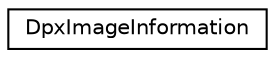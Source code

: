 digraph G
{
  edge [fontname="Helvetica",fontsize="10",labelfontname="Helvetica",labelfontsize="10"];
  node [fontname="Helvetica",fontsize="10",shape=record];
  rankdir=LR;
  Node1 [label="DpxImageInformation",height=0.2,width=0.4,color="black", fillcolor="white", style="filled",URL="$d4/def/structDpxImageInformation.html"];
}
